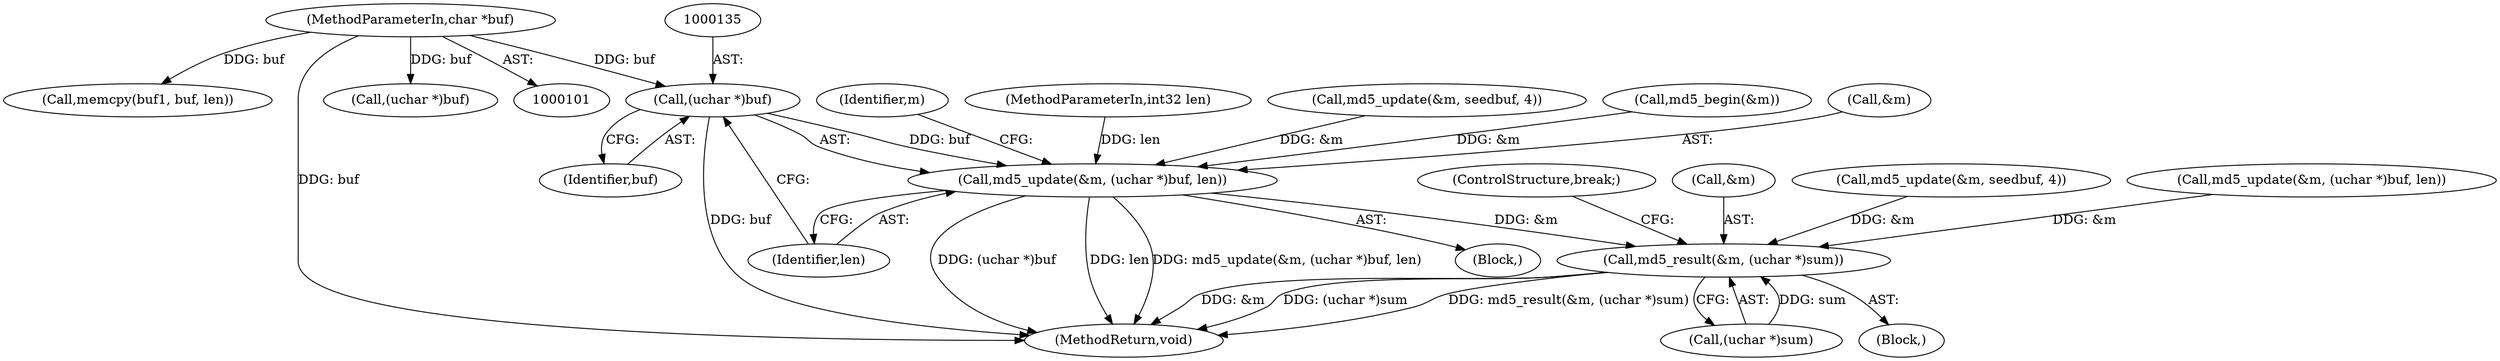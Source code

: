 digraph "0_samba_7b8a4ecd6ff9cdf4e5d3850ebf822f1e989255b3_1@pointer" {
"1000134" [label="(Call,(uchar *)buf)"];
"1000102" [label="(MethodParameterIn,char *buf)"];
"1000131" [label="(Call,md5_update(&m, (uchar *)buf, len))"];
"1000159" [label="(Call,md5_result(&m, (uchar *)sum))"];
"1000161" [label="(Identifier,m)"];
"1000165" [label="(ControlStructure,break;)"];
"1000159" [label="(Call,md5_result(&m, (uchar *)sum))"];
"1000160" [label="(Call,&m)"];
"1000137" [label="(Identifier,len)"];
"1000201" [label="(Call,memcpy(buf1, buf, len))"];
"1000136" [label="(Identifier,buf)"];
"1000154" [label="(Call,md5_update(&m, seedbuf, 4))"];
"1000103" [label="(MethodParameterIn,int32 len)"];
"1000126" [label="(Call,md5_update(&m, seedbuf, 4))"];
"1000263" [label="(MethodReturn,void)"];
"1000162" [label="(Call,(uchar *)sum)"];
"1000113" [label="(Call,md5_begin(&m))"];
"1000140" [label="(Call,md5_update(&m, (uchar *)buf, len))"];
"1000134" [label="(Call,(uchar *)buf)"];
"1000132" [label="(Call,&m)"];
"1000143" [label="(Call,(uchar *)buf)"];
"1000102" [label="(MethodParameterIn,char *buf)"];
"1000111" [label="(Block,)"];
"1000118" [label="(Block,)"];
"1000131" [label="(Call,md5_update(&m, (uchar *)buf, len))"];
"1000134" -> "1000131"  [label="AST: "];
"1000134" -> "1000136"  [label="CFG: "];
"1000135" -> "1000134"  [label="AST: "];
"1000136" -> "1000134"  [label="AST: "];
"1000137" -> "1000134"  [label="CFG: "];
"1000134" -> "1000263"  [label="DDG: buf"];
"1000134" -> "1000131"  [label="DDG: buf"];
"1000102" -> "1000134"  [label="DDG: buf"];
"1000102" -> "1000101"  [label="AST: "];
"1000102" -> "1000263"  [label="DDG: buf"];
"1000102" -> "1000143"  [label="DDG: buf"];
"1000102" -> "1000201"  [label="DDG: buf"];
"1000131" -> "1000118"  [label="AST: "];
"1000131" -> "1000137"  [label="CFG: "];
"1000132" -> "1000131"  [label="AST: "];
"1000137" -> "1000131"  [label="AST: "];
"1000161" -> "1000131"  [label="CFG: "];
"1000131" -> "1000263"  [label="DDG: (uchar *)buf"];
"1000131" -> "1000263"  [label="DDG: len"];
"1000131" -> "1000263"  [label="DDG: md5_update(&m, (uchar *)buf, len)"];
"1000113" -> "1000131"  [label="DDG: &m"];
"1000126" -> "1000131"  [label="DDG: &m"];
"1000103" -> "1000131"  [label="DDG: len"];
"1000131" -> "1000159"  [label="DDG: &m"];
"1000159" -> "1000111"  [label="AST: "];
"1000159" -> "1000162"  [label="CFG: "];
"1000160" -> "1000159"  [label="AST: "];
"1000162" -> "1000159"  [label="AST: "];
"1000165" -> "1000159"  [label="CFG: "];
"1000159" -> "1000263"  [label="DDG: md5_result(&m, (uchar *)sum)"];
"1000159" -> "1000263"  [label="DDG: &m"];
"1000159" -> "1000263"  [label="DDG: (uchar *)sum"];
"1000154" -> "1000159"  [label="DDG: &m"];
"1000140" -> "1000159"  [label="DDG: &m"];
"1000162" -> "1000159"  [label="DDG: sum"];
}
